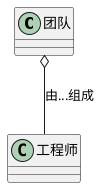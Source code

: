 @startuml
class 团队 {
}
class 工程师 {
}
团队 o-- 工程师 : 由...组成
@enduml
@startuml
class 人 {
}
class 心脏 {
}
人 *-- 心脏 : 由...组成
@enduml
